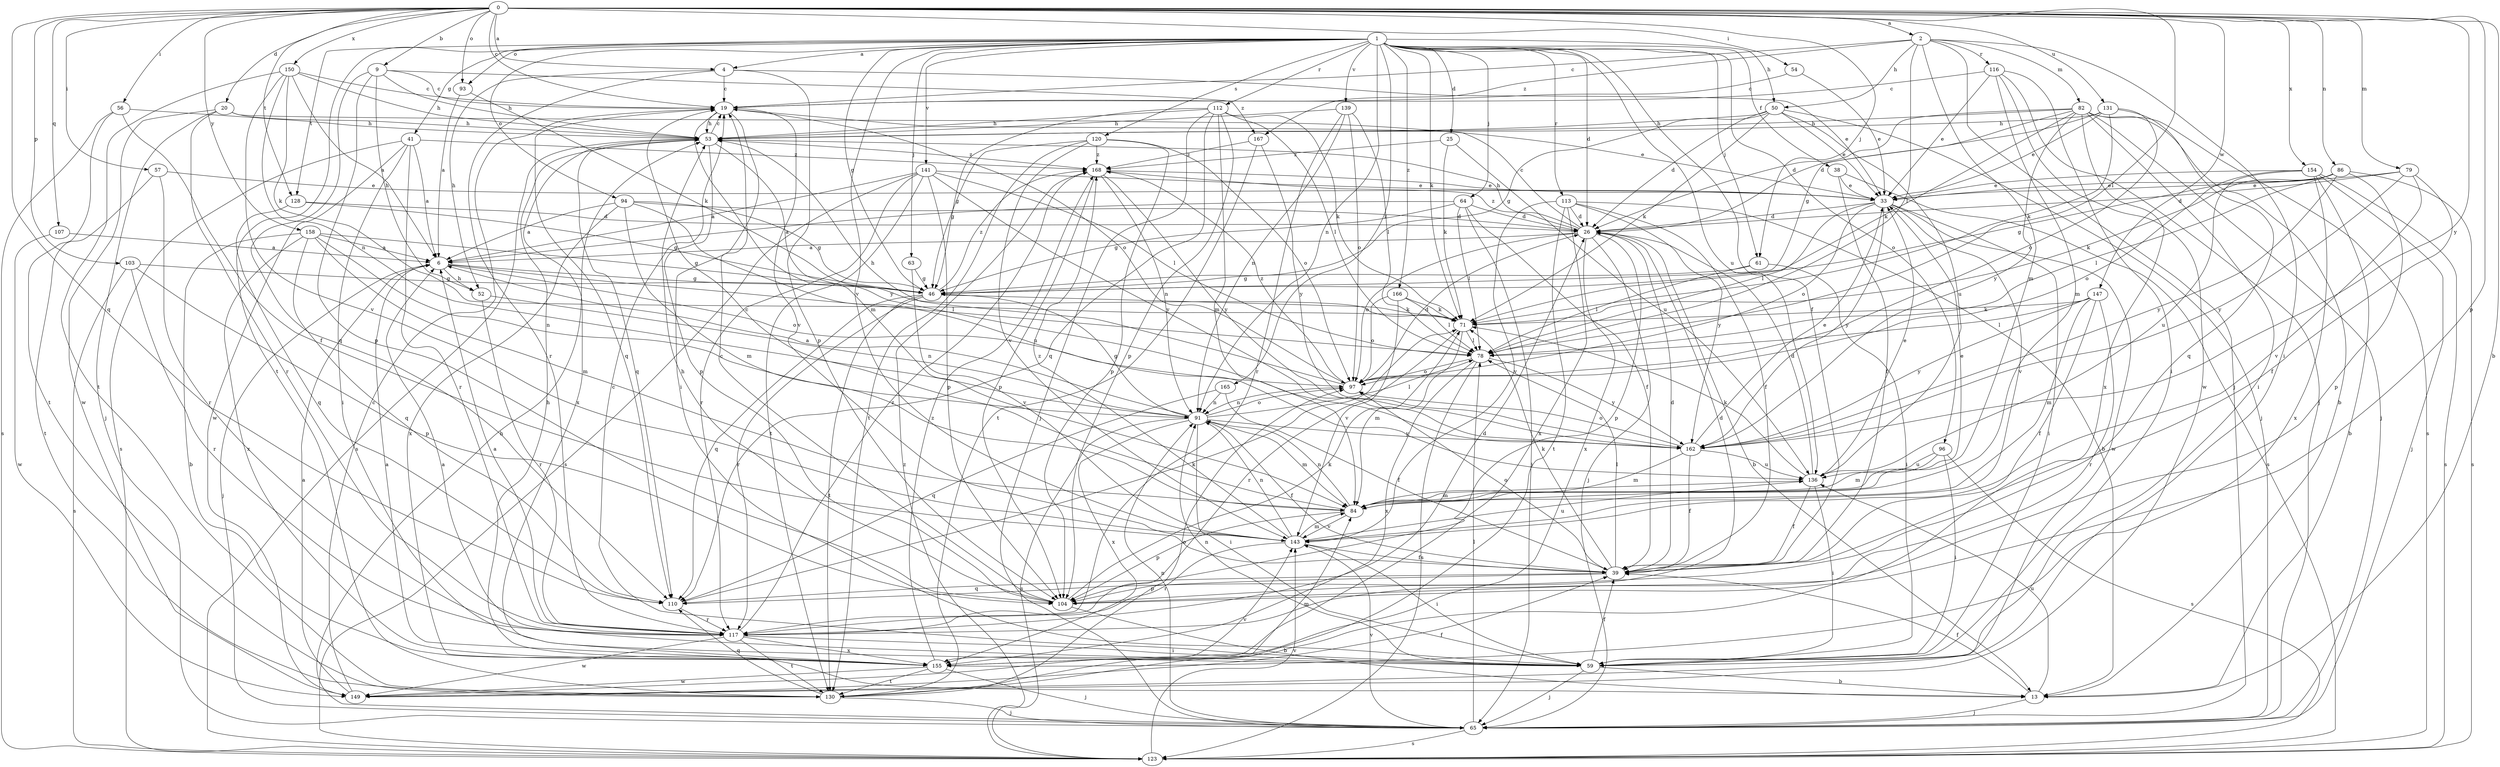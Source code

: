 strict digraph  {
0;
1;
2;
4;
6;
9;
13;
19;
20;
25;
26;
33;
38;
39;
41;
46;
50;
52;
53;
54;
56;
57;
59;
61;
63;
64;
65;
71;
78;
79;
82;
84;
86;
91;
93;
94;
96;
97;
103;
104;
107;
110;
112;
113;
116;
117;
120;
123;
128;
130;
131;
136;
139;
141;
143;
147;
149;
150;
154;
155;
158;
162;
165;
166;
167;
168;
0 -> 2  [label=a];
0 -> 4  [label=a];
0 -> 9  [label=b];
0 -> 13  [label=b];
0 -> 19  [label=c];
0 -> 20  [label=d];
0 -> 54  [label=i];
0 -> 56  [label=i];
0 -> 57  [label=i];
0 -> 61  [label=j];
0 -> 78  [label=l];
0 -> 79  [label=m];
0 -> 86  [label=n];
0 -> 93  [label=o];
0 -> 103  [label=p];
0 -> 104  [label=p];
0 -> 107  [label=q];
0 -> 110  [label=q];
0 -> 128  [label=t];
0 -> 131  [label=u];
0 -> 147  [label=w];
0 -> 150  [label=x];
0 -> 154  [label=x];
0 -> 158  [label=y];
0 -> 162  [label=y];
1 -> 4  [label=a];
1 -> 25  [label=d];
1 -> 26  [label=d];
1 -> 38  [label=f];
1 -> 39  [label=f];
1 -> 41  [label=g];
1 -> 46  [label=g];
1 -> 50  [label=h];
1 -> 61  [label=j];
1 -> 63  [label=j];
1 -> 64  [label=j];
1 -> 71  [label=k];
1 -> 91  [label=n];
1 -> 93  [label=o];
1 -> 94  [label=o];
1 -> 96  [label=o];
1 -> 112  [label=r];
1 -> 113  [label=r];
1 -> 120  [label=s];
1 -> 128  [label=t];
1 -> 130  [label=t];
1 -> 136  [label=u];
1 -> 139  [label=v];
1 -> 141  [label=v];
1 -> 143  [label=v];
1 -> 165  [label=z];
1 -> 166  [label=z];
2 -> 19  [label=c];
2 -> 50  [label=h];
2 -> 59  [label=i];
2 -> 65  [label=j];
2 -> 78  [label=l];
2 -> 82  [label=m];
2 -> 84  [label=m];
2 -> 116  [label=r];
2 -> 167  [label=z];
4 -> 19  [label=c];
4 -> 33  [label=e];
4 -> 52  [label=h];
4 -> 104  [label=p];
4 -> 117  [label=r];
6 -> 46  [label=g];
6 -> 52  [label=h];
6 -> 65  [label=j];
6 -> 78  [label=l];
6 -> 97  [label=o];
9 -> 19  [label=c];
9 -> 52  [label=h];
9 -> 53  [label=h];
9 -> 104  [label=p];
9 -> 110  [label=q];
9 -> 167  [label=z];
13 -> 39  [label=f];
13 -> 65  [label=j];
13 -> 136  [label=u];
19 -> 53  [label=h];
19 -> 59  [label=i];
19 -> 84  [label=m];
19 -> 97  [label=o];
19 -> 110  [label=q];
19 -> 143  [label=v];
20 -> 33  [label=e];
20 -> 53  [label=h];
20 -> 65  [label=j];
20 -> 117  [label=r];
20 -> 149  [label=w];
25 -> 71  [label=k];
25 -> 136  [label=u];
25 -> 168  [label=z];
26 -> 6  [label=a];
26 -> 13  [label=b];
26 -> 19  [label=c];
26 -> 53  [label=h];
26 -> 65  [label=j];
26 -> 97  [label=o];
26 -> 104  [label=p];
26 -> 155  [label=x];
26 -> 168  [label=z];
33 -> 26  [label=d];
33 -> 59  [label=i];
33 -> 78  [label=l];
33 -> 97  [label=o];
33 -> 143  [label=v];
33 -> 149  [label=w];
33 -> 162  [label=y];
38 -> 33  [label=e];
38 -> 39  [label=f];
38 -> 123  [label=s];
39 -> 26  [label=d];
39 -> 71  [label=k];
39 -> 78  [label=l];
39 -> 97  [label=o];
39 -> 104  [label=p];
39 -> 110  [label=q];
41 -> 6  [label=a];
41 -> 59  [label=i];
41 -> 117  [label=r];
41 -> 123  [label=s];
41 -> 149  [label=w];
41 -> 168  [label=z];
46 -> 71  [label=k];
46 -> 110  [label=q];
46 -> 117  [label=r];
46 -> 130  [label=t];
46 -> 168  [label=z];
50 -> 26  [label=d];
50 -> 33  [label=e];
50 -> 46  [label=g];
50 -> 53  [label=h];
50 -> 65  [label=j];
50 -> 71  [label=k];
50 -> 136  [label=u];
52 -> 91  [label=n];
52 -> 117  [label=r];
53 -> 19  [label=c];
53 -> 104  [label=p];
53 -> 110  [label=q];
53 -> 123  [label=s];
53 -> 155  [label=x];
53 -> 162  [label=y];
53 -> 168  [label=z];
54 -> 19  [label=c];
54 -> 33  [label=e];
56 -> 39  [label=f];
56 -> 53  [label=h];
56 -> 123  [label=s];
56 -> 130  [label=t];
57 -> 33  [label=e];
57 -> 117  [label=r];
57 -> 130  [label=t];
59 -> 6  [label=a];
59 -> 13  [label=b];
59 -> 19  [label=c];
59 -> 39  [label=f];
59 -> 65  [label=j];
59 -> 91  [label=n];
61 -> 46  [label=g];
61 -> 59  [label=i];
61 -> 78  [label=l];
63 -> 46  [label=g];
63 -> 143  [label=v];
64 -> 6  [label=a];
64 -> 26  [label=d];
64 -> 39  [label=f];
64 -> 46  [label=g];
64 -> 65  [label=j];
64 -> 78  [label=l];
65 -> 53  [label=h];
65 -> 78  [label=l];
65 -> 91  [label=n];
65 -> 123  [label=s];
65 -> 143  [label=v];
71 -> 78  [label=l];
71 -> 84  [label=m];
71 -> 117  [label=r];
78 -> 97  [label=o];
78 -> 123  [label=s];
78 -> 155  [label=x];
78 -> 162  [label=y];
79 -> 26  [label=d];
79 -> 33  [label=e];
79 -> 39  [label=f];
79 -> 143  [label=v];
79 -> 162  [label=y];
82 -> 13  [label=b];
82 -> 26  [label=d];
82 -> 46  [label=g];
82 -> 53  [label=h];
82 -> 59  [label=i];
82 -> 65  [label=j];
82 -> 71  [label=k];
82 -> 123  [label=s];
82 -> 155  [label=x];
82 -> 162  [label=y];
84 -> 19  [label=c];
84 -> 33  [label=e];
84 -> 91  [label=n];
84 -> 104  [label=p];
84 -> 143  [label=v];
86 -> 33  [label=e];
86 -> 46  [label=g];
86 -> 71  [label=k];
86 -> 78  [label=l];
86 -> 104  [label=p];
86 -> 123  [label=s];
86 -> 162  [label=y];
91 -> 6  [label=a];
91 -> 39  [label=f];
91 -> 46  [label=g];
91 -> 59  [label=i];
91 -> 78  [label=l];
91 -> 84  [label=m];
91 -> 97  [label=o];
91 -> 123  [label=s];
91 -> 155  [label=x];
91 -> 162  [label=y];
93 -> 6  [label=a];
93 -> 71  [label=k];
94 -> 6  [label=a];
94 -> 26  [label=d];
94 -> 46  [label=g];
94 -> 84  [label=m];
94 -> 136  [label=u];
94 -> 155  [label=x];
96 -> 59  [label=i];
96 -> 84  [label=m];
96 -> 123  [label=s];
96 -> 136  [label=u];
97 -> 26  [label=d];
97 -> 53  [label=h];
97 -> 91  [label=n];
97 -> 168  [label=z];
103 -> 46  [label=g];
103 -> 104  [label=p];
103 -> 117  [label=r];
103 -> 123  [label=s];
104 -> 13  [label=b];
104 -> 19  [label=c];
104 -> 26  [label=d];
104 -> 53  [label=h];
104 -> 71  [label=k];
107 -> 6  [label=a];
107 -> 149  [label=w];
110 -> 71  [label=k];
110 -> 117  [label=r];
112 -> 46  [label=g];
112 -> 53  [label=h];
112 -> 65  [label=j];
112 -> 71  [label=k];
112 -> 78  [label=l];
112 -> 84  [label=m];
112 -> 104  [label=p];
112 -> 110  [label=q];
113 -> 13  [label=b];
113 -> 26  [label=d];
113 -> 39  [label=f];
113 -> 130  [label=t];
113 -> 143  [label=v];
113 -> 155  [label=x];
113 -> 162  [label=y];
116 -> 19  [label=c];
116 -> 33  [label=e];
116 -> 59  [label=i];
116 -> 65  [label=j];
116 -> 84  [label=m];
116 -> 149  [label=w];
117 -> 6  [label=a];
117 -> 26  [label=d];
117 -> 59  [label=i];
117 -> 130  [label=t];
117 -> 149  [label=w];
117 -> 155  [label=x];
117 -> 168  [label=z];
120 -> 46  [label=g];
120 -> 97  [label=o];
120 -> 104  [label=p];
120 -> 130  [label=t];
120 -> 143  [label=v];
120 -> 168  [label=z];
123 -> 143  [label=v];
123 -> 168  [label=z];
128 -> 26  [label=d];
128 -> 46  [label=g];
128 -> 110  [label=q];
130 -> 65  [label=j];
130 -> 97  [label=o];
130 -> 110  [label=q];
130 -> 143  [label=v];
131 -> 26  [label=d];
131 -> 33  [label=e];
131 -> 53  [label=h];
131 -> 71  [label=k];
131 -> 97  [label=o];
131 -> 110  [label=q];
136 -> 26  [label=d];
136 -> 33  [label=e];
136 -> 39  [label=f];
136 -> 59  [label=i];
136 -> 71  [label=k];
136 -> 84  [label=m];
139 -> 53  [label=h];
139 -> 78  [label=l];
139 -> 91  [label=n];
139 -> 97  [label=o];
139 -> 117  [label=r];
141 -> 6  [label=a];
141 -> 33  [label=e];
141 -> 78  [label=l];
141 -> 104  [label=p];
141 -> 117  [label=r];
141 -> 123  [label=s];
141 -> 130  [label=t];
141 -> 162  [label=y];
143 -> 39  [label=f];
143 -> 59  [label=i];
143 -> 84  [label=m];
143 -> 91  [label=n];
143 -> 117  [label=r];
143 -> 136  [label=u];
143 -> 168  [label=z];
147 -> 39  [label=f];
147 -> 71  [label=k];
147 -> 78  [label=l];
147 -> 84  [label=m];
147 -> 117  [label=r];
147 -> 162  [label=y];
149 -> 6  [label=a];
149 -> 19  [label=c];
149 -> 39  [label=f];
149 -> 84  [label=m];
150 -> 6  [label=a];
150 -> 19  [label=c];
150 -> 53  [label=h];
150 -> 71  [label=k];
150 -> 91  [label=n];
150 -> 130  [label=t];
150 -> 143  [label=v];
154 -> 13  [label=b];
154 -> 33  [label=e];
154 -> 65  [label=j];
154 -> 97  [label=o];
154 -> 123  [label=s];
154 -> 136  [label=u];
154 -> 155  [label=x];
155 -> 6  [label=a];
155 -> 53  [label=h];
155 -> 65  [label=j];
155 -> 130  [label=t];
155 -> 149  [label=w];
155 -> 168  [label=z];
158 -> 6  [label=a];
158 -> 13  [label=b];
158 -> 46  [label=g];
158 -> 84  [label=m];
158 -> 91  [label=n];
158 -> 110  [label=q];
158 -> 155  [label=x];
162 -> 33  [label=e];
162 -> 39  [label=f];
162 -> 84  [label=m];
162 -> 97  [label=o];
162 -> 136  [label=u];
165 -> 39  [label=f];
165 -> 91  [label=n];
165 -> 110  [label=q];
166 -> 71  [label=k];
166 -> 78  [label=l];
166 -> 97  [label=o];
166 -> 143  [label=v];
167 -> 130  [label=t];
167 -> 162  [label=y];
167 -> 168  [label=z];
168 -> 33  [label=e];
168 -> 91  [label=n];
168 -> 104  [label=p];
168 -> 162  [label=y];
}
